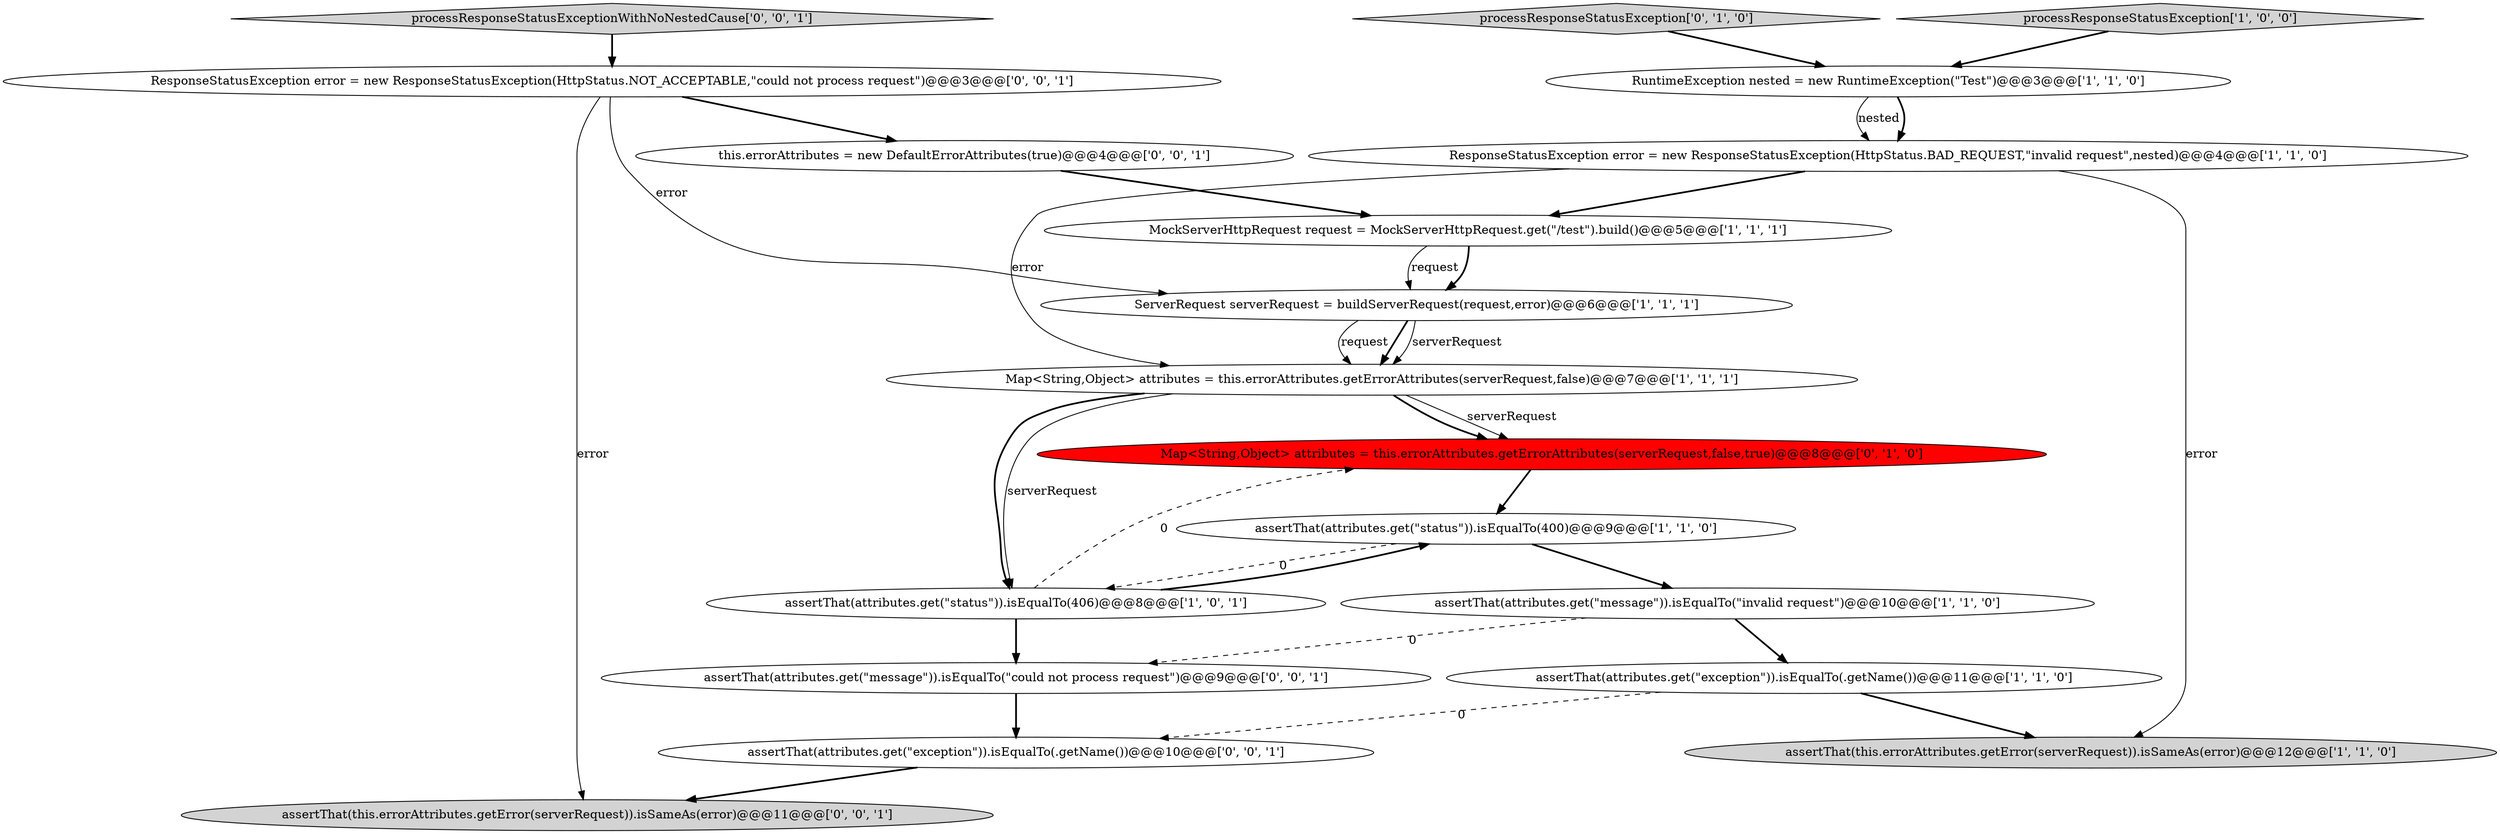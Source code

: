 digraph {
3 [style = filled, label = "processResponseStatusException['1', '0', '0']", fillcolor = lightgray, shape = diamond image = "AAA0AAABBB1BBB"];
5 [style = filled, label = "assertThat(attributes.get(\"exception\")).isEqualTo(.getName())@@@11@@@['1', '1', '0']", fillcolor = white, shape = ellipse image = "AAA0AAABBB1BBB"];
10 [style = filled, label = "ServerRequest serverRequest = buildServerRequest(request,error)@@@6@@@['1', '1', '1']", fillcolor = white, shape = ellipse image = "AAA0AAABBB1BBB"];
4 [style = filled, label = "MockServerHttpRequest request = MockServerHttpRequest.get(\"/test\").build()@@@5@@@['1', '1', '1']", fillcolor = white, shape = ellipse image = "AAA0AAABBB1BBB"];
12 [style = filled, label = "Map<String,Object> attributes = this.errorAttributes.getErrorAttributes(serverRequest,false,true)@@@8@@@['0', '1', '0']", fillcolor = red, shape = ellipse image = "AAA1AAABBB2BBB"];
0 [style = filled, label = "assertThat(attributes.get(\"message\")).isEqualTo(\"invalid request\")@@@10@@@['1', '1', '0']", fillcolor = white, shape = ellipse image = "AAA0AAABBB1BBB"];
7 [style = filled, label = "assertThat(this.errorAttributes.getError(serverRequest)).isSameAs(error)@@@12@@@['1', '1', '0']", fillcolor = lightgray, shape = ellipse image = "AAA0AAABBB1BBB"];
13 [style = filled, label = "assertThat(attributes.get(\"message\")).isEqualTo(\"could not process request\")@@@9@@@['0', '0', '1']", fillcolor = white, shape = ellipse image = "AAA0AAABBB3BBB"];
18 [style = filled, label = "this.errorAttributes = new DefaultErrorAttributes(true)@@@4@@@['0', '0', '1']", fillcolor = white, shape = ellipse image = "AAA0AAABBB3BBB"];
16 [style = filled, label = "assertThat(this.errorAttributes.getError(serverRequest)).isSameAs(error)@@@11@@@['0', '0', '1']", fillcolor = lightgray, shape = ellipse image = "AAA0AAABBB3BBB"];
2 [style = filled, label = "Map<String,Object> attributes = this.errorAttributes.getErrorAttributes(serverRequest,false)@@@7@@@['1', '1', '1']", fillcolor = white, shape = ellipse image = "AAA0AAABBB1BBB"];
6 [style = filled, label = "assertThat(attributes.get(\"status\")).isEqualTo(400)@@@9@@@['1', '1', '0']", fillcolor = white, shape = ellipse image = "AAA0AAABBB1BBB"];
8 [style = filled, label = "assertThat(attributes.get(\"status\")).isEqualTo(406)@@@8@@@['1', '0', '1']", fillcolor = white, shape = ellipse image = "AAA0AAABBB1BBB"];
14 [style = filled, label = "processResponseStatusExceptionWithNoNestedCause['0', '0', '1']", fillcolor = lightgray, shape = diamond image = "AAA0AAABBB3BBB"];
9 [style = filled, label = "ResponseStatusException error = new ResponseStatusException(HttpStatus.BAD_REQUEST,\"invalid request\",nested)@@@4@@@['1', '1', '0']", fillcolor = white, shape = ellipse image = "AAA0AAABBB1BBB"];
15 [style = filled, label = "assertThat(attributes.get(\"exception\")).isEqualTo(.getName())@@@10@@@['0', '0', '1']", fillcolor = white, shape = ellipse image = "AAA0AAABBB3BBB"];
17 [style = filled, label = "ResponseStatusException error = new ResponseStatusException(HttpStatus.NOT_ACCEPTABLE,\"could not process request\")@@@3@@@['0', '0', '1']", fillcolor = white, shape = ellipse image = "AAA0AAABBB3BBB"];
1 [style = filled, label = "RuntimeException nested = new RuntimeException(\"Test\")@@@3@@@['1', '1', '0']", fillcolor = white, shape = ellipse image = "AAA0AAABBB1BBB"];
11 [style = filled, label = "processResponseStatusException['0', '1', '0']", fillcolor = lightgray, shape = diamond image = "AAA0AAABBB2BBB"];
4->10 [style = bold, label=""];
6->8 [style = dashed, label="0"];
3->1 [style = bold, label=""];
2->12 [style = solid, label="serverRequest"];
17->10 [style = solid, label="error"];
11->1 [style = bold, label=""];
9->4 [style = bold, label=""];
14->17 [style = bold, label=""];
8->12 [style = dashed, label="0"];
8->6 [style = bold, label=""];
6->0 [style = bold, label=""];
4->10 [style = solid, label="request"];
15->16 [style = bold, label=""];
12->6 [style = bold, label=""];
2->12 [style = bold, label=""];
1->9 [style = bold, label=""];
9->2 [style = solid, label="error"];
9->7 [style = solid, label="error"];
2->8 [style = solid, label="serverRequest"];
18->4 [style = bold, label=""];
1->9 [style = solid, label="nested"];
0->13 [style = dashed, label="0"];
5->7 [style = bold, label=""];
10->2 [style = bold, label=""];
10->2 [style = solid, label="serverRequest"];
13->15 [style = bold, label=""];
10->2 [style = solid, label="request"];
5->15 [style = dashed, label="0"];
17->16 [style = solid, label="error"];
17->18 [style = bold, label=""];
8->13 [style = bold, label=""];
2->8 [style = bold, label=""];
0->5 [style = bold, label=""];
}

